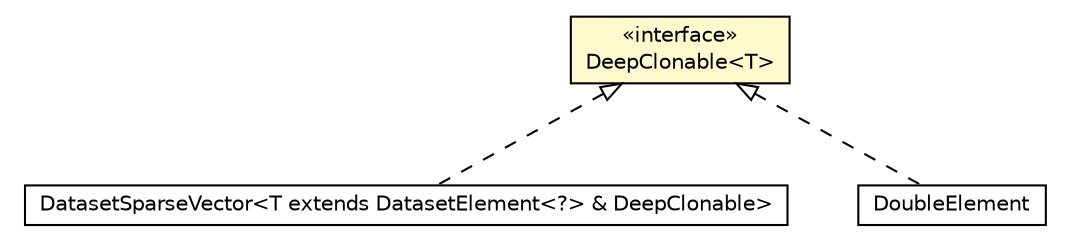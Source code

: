 #!/usr/local/bin/dot
#
# Class diagram 
# Generated by UMLGraph version 5.2 (http://www.umlgraph.org/)
#

digraph G {
	edge [fontname="Helvetica",fontsize=10,labelfontname="Helvetica",labelfontsize=10];
	node [fontname="Helvetica",fontsize=10,shape=plaintext];
	nodesep=0.25;
	ranksep=0.5;
	// it.unica.foresee.datasets.interfaces.DeepClonable<T>
	c916 [label=<<table title="it.unica.foresee.datasets.interfaces.DeepClonable" border="0" cellborder="1" cellspacing="0" cellpadding="2" port="p" bgcolor="lemonChiffon" href="./DeepClonable.html">
		<tr><td><table border="0" cellspacing="0" cellpadding="1">
<tr><td align="center" balign="center"> &#171;interface&#187; </td></tr>
<tr><td align="center" balign="center"> DeepClonable&lt;T&gt; </td></tr>
		</table></td></tr>
		</table>>, fontname="Helvetica", fontcolor="black", fontsize=10.0];
	// it.unica.foresee.datasets.DatasetSparseVector<T extends it.unica.foresee.datasets.interfaces.DatasetElement<?> & it.unica.foresee.datasets.interfaces.DeepClonable>
	c929 [label=<<table title="it.unica.foresee.datasets.DatasetSparseVector" border="0" cellborder="1" cellspacing="0" cellpadding="2" port="p" href="../DatasetSparseVector.html">
		<tr><td><table border="0" cellspacing="0" cellpadding="1">
<tr><td align="center" balign="center"> DatasetSparseVector&lt;T extends DatasetElement&lt;?&gt; &amp; DeepClonable&gt; </td></tr>
		</table></td></tr>
		</table>>, fontname="Helvetica", fontcolor="black", fontsize=10.0];
	// it.unica.foresee.datasets.DoubleElement
	c936 [label=<<table title="it.unica.foresee.datasets.DoubleElement" border="0" cellborder="1" cellspacing="0" cellpadding="2" port="p" href="../DoubleElement.html">
		<tr><td><table border="0" cellspacing="0" cellpadding="1">
<tr><td align="center" balign="center"> DoubleElement </td></tr>
		</table></td></tr>
		</table>>, fontname="Helvetica", fontcolor="black", fontsize=10.0];
	//it.unica.foresee.datasets.DatasetSparseVector<T extends it.unica.foresee.datasets.interfaces.DatasetElement<?> & it.unica.foresee.datasets.interfaces.DeepClonable> implements it.unica.foresee.datasets.interfaces.DeepClonable<T>
	c916:p -> c929:p [dir=back,arrowtail=empty,style=dashed];
	//it.unica.foresee.datasets.DoubleElement implements it.unica.foresee.datasets.interfaces.DeepClonable<T>
	c916:p -> c936:p [dir=back,arrowtail=empty,style=dashed];
}

